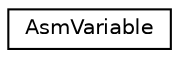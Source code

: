 digraph "Graphical Class Hierarchy"
{
  edge [fontname="Helvetica",fontsize="10",labelfontname="Helvetica",labelfontsize="10"];
  node [fontname="Helvetica",fontsize="10",shape=record];
  rankdir="LR";
  Node1 [label="AsmVariable",height=0.2,width=0.4,color="black", fillcolor="white", style="filled",URL="$class_asm_variable.html"];
}

